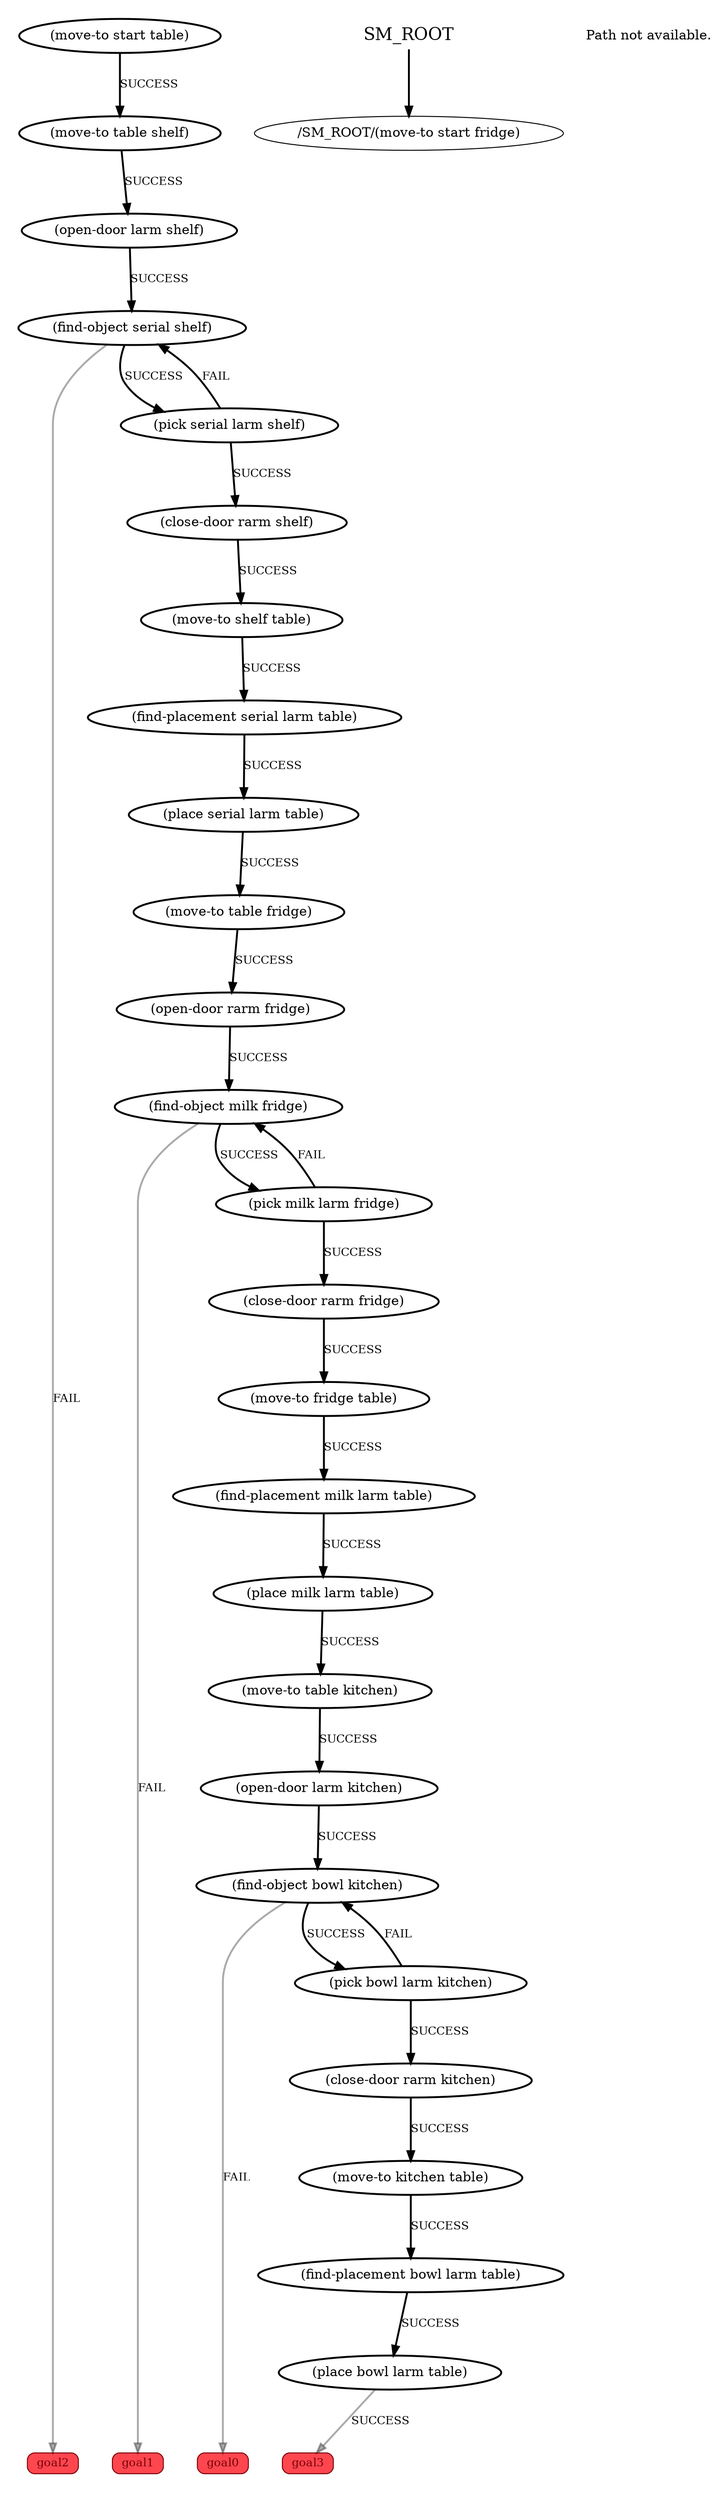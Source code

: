 digraph {
	compound=true;outputmode=nodesfirst;labeljust=l;nodesep=0.5;minlen=2;mclimit=5;clusterrank=local;ranksep=0.75;ordering="";
subgraph "cluster_/SM_ROOT" {
"color"="#00000000";
"fillcolor"="#0000000F";
"/SM_ROOT/__proxy__"  ["fontweight"="18", "URL"="/SM_ROOT", "rank"="min", "height"="0.01", "color"="gray", "shape"="plaintext", "fontsize"="18", "label"="SM_ROOT"];
subgraph "cluster_/SM_ROOT/__outcomes__" {
"color"="#FFFFFFFF";
"style"="rounded,filled";
"fillcolor"="#FFFFFF00";
"rank"="sink";
"/SM_ROOT:goal3"  ["URL"="/SM_ROOT:goal3", "shape"="box", "fontsize"="12", "fillcolor"="#FE464f", "color"="#780006", "fontcolor"="#780006", "label"="goal3", "style"="filled,rounded", "height"="0.3"];
"/SM_ROOT:goal2"  ["URL"="/SM_ROOT:goal2", "shape"="box", "fontsize"="12", "fillcolor"="#FE464f", "color"="#780006", "fontcolor"="#780006", "label"="goal2", "style"="filled,rounded", "height"="0.3"];
"/SM_ROOT:goal1"  ["URL"="/SM_ROOT:goal1", "shape"="box", "fontsize"="12", "fillcolor"="#FE464f", "color"="#780006", "fontcolor"="#780006", "label"="goal1", "style"="filled,rounded", "height"="0.3"];
"/SM_ROOT:goal0"  ["URL"="/SM_ROOT:goal0", "shape"="box", "fontsize"="12", "fillcolor"="#FE464f", "color"="#780006", "fontcolor"="#780006", "label"="goal0", "style"="filled,rounded", "height"="0.3"];
}
"/SM_ROOT/(move-to start table)"  ["color"="#000000FF", "URL"="/SM_ROOT/(move-to start table)", "style"="filled,setlinewidth(2)", "fillcolor"="#FFFFFF00", "label"="(move-to start table)"];
"/SM_ROOT/(move-to table shelf)"  ["color"="#000000FF", "URL"="/SM_ROOT/(move-to table shelf)", "style"="filled,setlinewidth(2)", "fillcolor"="#FFFFFF00", "label"="(move-to table shelf)"];
"/SM_ROOT/(open-door larm shelf)"  ["color"="#000000FF", "URL"="/SM_ROOT/(open-door larm shelf)", "style"="filled,setlinewidth(2)", "fillcolor"="#FFFFFF00", "label"="(open-door larm shelf)"];
"/SM_ROOT/(find-object serial shelf)"  ["color"="#000000FF", "URL"="/SM_ROOT/(find-object serial shelf)", "style"="filled,setlinewidth(2)", "fillcolor"="#FFFFFF00", "label"="(find-object serial shelf)"];
"/SM_ROOT/(pick serial larm shelf)"  ["color"="#000000FF", "URL"="/SM_ROOT/(pick serial larm shelf)", "style"="filled,setlinewidth(2)", "fillcolor"="#FFFFFF00", "label"="(pick serial larm shelf)"];
"/SM_ROOT/(close-door rarm shelf)"  ["color"="#000000FF", "URL"="/SM_ROOT/(close-door rarm shelf)", "style"="filled,setlinewidth(2)", "fillcolor"="#FFFFFF00", "label"="(close-door rarm shelf)"];
"/SM_ROOT/(move-to shelf table)"  ["color"="#000000FF", "URL"="/SM_ROOT/(move-to shelf table)", "style"="filled,setlinewidth(2)", "fillcolor"="#FFFFFF00", "label"="(move-to shelf table)"];
"/SM_ROOT/(find-placement serial larm table)"  ["color"="#000000FF", "URL"="/SM_ROOT/(find-placement serial larm table)", "style"="filled,setlinewidth(2)", "fillcolor"="#FFFFFF00", "label"="(find-placement serial larm table)"];
"/SM_ROOT/(place serial larm table)"  ["color"="#000000FF", "URL"="/SM_ROOT/(place serial larm table)", "style"="filled,setlinewidth(2)", "fillcolor"="#FFFFFF00", "label"="(place serial larm table)"];
"/SM_ROOT/(move-to table fridge)"  ["color"="#000000FF", "URL"="/SM_ROOT/(move-to table fridge)", "style"="filled,setlinewidth(2)", "fillcolor"="#FFFFFF00", "label"="(move-to table fridge)"];
"/SM_ROOT/(open-door rarm fridge)"  ["color"="#000000FF", "URL"="/SM_ROOT/(open-door rarm fridge)", "style"="filled,setlinewidth(2)", "fillcolor"="#FFFFFF00", "label"="(open-door rarm fridge)"];
"/SM_ROOT/(find-object milk fridge)"  ["color"="#000000FF", "URL"="/SM_ROOT/(find-object milk fridge)", "style"="filled,setlinewidth(2)", "fillcolor"="#FFFFFF00", "label"="(find-object milk fridge)"];
"/SM_ROOT/(pick milk larm fridge)"  ["color"="#000000FF", "URL"="/SM_ROOT/(pick milk larm fridge)", "style"="filled,setlinewidth(2)", "fillcolor"="#FFFFFF00", "label"="(pick milk larm fridge)"];
"/SM_ROOT/(close-door rarm fridge)"  ["color"="#000000FF", "URL"="/SM_ROOT/(close-door rarm fridge)", "style"="filled,setlinewidth(2)", "fillcolor"="#FFFFFF00", "label"="(close-door rarm fridge)"];
"/SM_ROOT/(move-to fridge table)"  ["color"="#000000FF", "URL"="/SM_ROOT/(move-to fridge table)", "style"="filled,setlinewidth(2)", "fillcolor"="#FFFFFF00", "label"="(move-to fridge table)"];
"/SM_ROOT/(find-placement milk larm table)"  ["color"="#000000FF", "URL"="/SM_ROOT/(find-placement milk larm table)", "style"="filled,setlinewidth(2)", "fillcolor"="#FFFFFF00", "label"="(find-placement milk larm table)"];
"/SM_ROOT/(place milk larm table)"  ["color"="#000000FF", "URL"="/SM_ROOT/(place milk larm table)", "style"="filled,setlinewidth(2)", "fillcolor"="#FFFFFF00", "label"="(place milk larm table)"];
"/SM_ROOT/(move-to table kitchen)"  ["color"="#000000FF", "URL"="/SM_ROOT/(move-to table kitchen)", "style"="filled,setlinewidth(2)", "fillcolor"="#FFFFFF00", "label"="(move-to table kitchen)"];
"/SM_ROOT/(open-door larm kitchen)"  ["color"="#000000FF", "URL"="/SM_ROOT/(open-door larm kitchen)", "style"="filled,setlinewidth(2)", "fillcolor"="#FFFFFF00", "label"="(open-door larm kitchen)"];
"/SM_ROOT/(find-object bowl kitchen)"  ["color"="#000000FF", "URL"="/SM_ROOT/(find-object bowl kitchen)", "style"="filled,setlinewidth(2)", "fillcolor"="#FFFFFF00", "label"="(find-object bowl kitchen)"];
"/SM_ROOT/(pick bowl larm kitchen)"  ["color"="#000000FF", "URL"="/SM_ROOT/(pick bowl larm kitchen)", "style"="filled,setlinewidth(2)", "fillcolor"="#FFFFFF00", "label"="(pick bowl larm kitchen)"];
"/SM_ROOT/(close-door rarm kitchen)"  ["color"="#000000FF", "URL"="/SM_ROOT/(close-door rarm kitchen)", "style"="filled,setlinewidth(2)", "fillcolor"="#FFFFFF00", "label"="(close-door rarm kitchen)"];
"/SM_ROOT/(move-to kitchen table)"  ["color"="#000000FF", "URL"="/SM_ROOT/(move-to kitchen table)", "style"="filled,setlinewidth(2)", "fillcolor"="#FFFFFF00", "label"="(move-to kitchen table)"];
"/SM_ROOT/(find-placement bowl larm table)"  ["color"="#000000FF", "URL"="/SM_ROOT/(find-placement bowl larm table)", "style"="filled,setlinewidth(2)", "fillcolor"="#FFFFFF00", "label"="(find-placement bowl larm table)"];
"/SM_ROOT/(place bowl larm table)"  ["color"="#000000FF", "URL"="/SM_ROOT/(place bowl larm table)", "style"="filled,setlinewidth(2)", "fillcolor"="#FFFFFF00", "label"="(place bowl larm table)"];
"/SM_ROOT/(place bowl larm table)" -> "/SM_ROOT:goal3"  ["URL"="/SM_ROOT/(place bowl larm table):SUCCESS:/SM_ROOT/goal3", "color"="#00000055", "style"="setlinewidth(2)", "fontsize"="12", "label"="SUCCESS"];
"/SM_ROOT/(find-placement bowl larm table)" -> "/SM_ROOT/(place bowl larm table)"  ["URL"="/SM_ROOT/(find-placement bowl larm table):SUCCESS:/SM_ROOT/(place bowl larm table)", "style"="setlinewidth(2)", "fontsize"="12", "label"="SUCCESS"];
"/SM_ROOT/(move-to kitchen table)" -> "/SM_ROOT/(find-placement bowl larm table)"  ["URL"="/SM_ROOT/(move-to kitchen table):SUCCESS:/SM_ROOT/(find-placement bowl larm table)", "style"="setlinewidth(2)", "fontsize"="12", "label"="SUCCESS"];
"/SM_ROOT/(close-door rarm kitchen)" -> "/SM_ROOT/(move-to kitchen table)"  ["URL"="/SM_ROOT/(close-door rarm kitchen):SUCCESS:/SM_ROOT/(move-to kitchen table)", "style"="setlinewidth(2)", "fontsize"="12", "label"="SUCCESS"];
"/SM_ROOT/(pick bowl larm kitchen)" -> "/SM_ROOT/(close-door rarm kitchen)"  ["URL"="/SM_ROOT/(pick bowl larm kitchen):SUCCESS:/SM_ROOT/(close-door rarm kitchen)", "style"="setlinewidth(2)", "fontsize"="12", "label"="SUCCESS"];
"/SM_ROOT/(pick bowl larm kitchen)" -> "/SM_ROOT/(find-object bowl kitchen)"  ["URL"="/SM_ROOT/(pick bowl larm kitchen):FAIL:/SM_ROOT/(find-object bowl kitchen)", "style"="setlinewidth(2)", "fontsize"="12", "label"="FAIL"];
"/SM_ROOT/(find-object bowl kitchen)" -> "/SM_ROOT/(pick bowl larm kitchen)"  ["URL"="/SM_ROOT/(find-object bowl kitchen):SUCCESS:/SM_ROOT/(pick bowl larm kitchen)", "style"="setlinewidth(2)", "fontsize"="12", "label"="SUCCESS"];
"/SM_ROOT/(find-object bowl kitchen)" -> "/SM_ROOT:goal0"  ["URL"="/SM_ROOT/(find-object bowl kitchen):FAIL:/SM_ROOT/goal0", "color"="#00000055", "style"="setlinewidth(2)", "fontsize"="12", "label"="FAIL"];
"/SM_ROOT/(open-door larm kitchen)" -> "/SM_ROOT/(find-object bowl kitchen)"  ["URL"="/SM_ROOT/(open-door larm kitchen):SUCCESS:/SM_ROOT/(find-object bowl kitchen)", "style"="setlinewidth(2)", "fontsize"="12", "label"="SUCCESS"];
"/SM_ROOT/(move-to table kitchen)" -> "/SM_ROOT/(open-door larm kitchen)"  ["URL"="/SM_ROOT/(move-to table kitchen):SUCCESS:/SM_ROOT/(open-door larm kitchen)", "style"="setlinewidth(2)", "fontsize"="12", "label"="SUCCESS"];
"/SM_ROOT/(place milk larm table)" -> "/SM_ROOT/(move-to table kitchen)"  ["URL"="/SM_ROOT/(place milk larm table):SUCCESS:/SM_ROOT/(move-to table kitchen)", "style"="setlinewidth(2)", "fontsize"="12", "label"="SUCCESS"];
"/SM_ROOT/(find-placement milk larm table)" -> "/SM_ROOT/(place milk larm table)"  ["URL"="/SM_ROOT/(find-placement milk larm table):SUCCESS:/SM_ROOT/(place milk larm table)", "style"="setlinewidth(2)", "fontsize"="12", "label"="SUCCESS"];
"/SM_ROOT/(move-to fridge table)" -> "/SM_ROOT/(find-placement milk larm table)"  ["URL"="/SM_ROOT/(move-to fridge table):SUCCESS:/SM_ROOT/(find-placement milk larm table)", "style"="setlinewidth(2)", "fontsize"="12", "label"="SUCCESS"];
"/SM_ROOT/(close-door rarm fridge)" -> "/SM_ROOT/(move-to fridge table)"  ["URL"="/SM_ROOT/(close-door rarm fridge):SUCCESS:/SM_ROOT/(move-to fridge table)", "style"="setlinewidth(2)", "fontsize"="12", "label"="SUCCESS"];
"/SM_ROOT/(pick milk larm fridge)" -> "/SM_ROOT/(close-door rarm fridge)"  ["URL"="/SM_ROOT/(pick milk larm fridge):SUCCESS:/SM_ROOT/(close-door rarm fridge)", "style"="setlinewidth(2)", "fontsize"="12", "label"="SUCCESS"];
"/SM_ROOT/(pick milk larm fridge)" -> "/SM_ROOT/(find-object milk fridge)"  ["URL"="/SM_ROOT/(pick milk larm fridge):FAIL:/SM_ROOT/(find-object milk fridge)", "style"="setlinewidth(2)", "fontsize"="12", "label"="FAIL"];
"/SM_ROOT/(find-object milk fridge)" -> "/SM_ROOT/(pick milk larm fridge)"  ["URL"="/SM_ROOT/(find-object milk fridge):SUCCESS:/SM_ROOT/(pick milk larm fridge)", "style"="setlinewidth(2)", "fontsize"="12", "label"="SUCCESS"];
"/SM_ROOT/(find-object milk fridge)" -> "/SM_ROOT:goal1"  ["URL"="/SM_ROOT/(find-object milk fridge):FAIL:/SM_ROOT/goal1", "color"="#00000055", "style"="setlinewidth(2)", "fontsize"="12", "label"="FAIL"];
"/SM_ROOT/(open-door rarm fridge)" -> "/SM_ROOT/(find-object milk fridge)"  ["URL"="/SM_ROOT/(open-door rarm fridge):SUCCESS:/SM_ROOT/(find-object milk fridge)", "style"="setlinewidth(2)", "fontsize"="12", "label"="SUCCESS"];
"/SM_ROOT/(move-to table fridge)" -> "/SM_ROOT/(open-door rarm fridge)"  ["URL"="/SM_ROOT/(move-to table fridge):SUCCESS:/SM_ROOT/(open-door rarm fridge)", "style"="setlinewidth(2)", "fontsize"="12", "label"="SUCCESS"];
"/SM_ROOT/(place serial larm table)" -> "/SM_ROOT/(move-to table fridge)"  ["URL"="/SM_ROOT/(place serial larm table):SUCCESS:/SM_ROOT/(move-to table fridge)", "style"="setlinewidth(2)", "fontsize"="12", "label"="SUCCESS"];
"/SM_ROOT/(find-placement serial larm table)" -> "/SM_ROOT/(place serial larm table)"  ["URL"="/SM_ROOT/(find-placement serial larm table):SUCCESS:/SM_ROOT/(place serial larm table)", "style"="setlinewidth(2)", "fontsize"="12", "label"="SUCCESS"];
"/SM_ROOT/(move-to shelf table)" -> "/SM_ROOT/(find-placement serial larm table)"  ["URL"="/SM_ROOT/(move-to shelf table):SUCCESS:/SM_ROOT/(find-placement serial larm table)", "style"="setlinewidth(2)", "fontsize"="12", "label"="SUCCESS"];
"/SM_ROOT/(close-door rarm shelf)" -> "/SM_ROOT/(move-to shelf table)"  ["URL"="/SM_ROOT/(close-door rarm shelf):SUCCESS:/SM_ROOT/(move-to shelf table)", "style"="setlinewidth(2)", "fontsize"="12", "label"="SUCCESS"];
"/SM_ROOT/(pick serial larm shelf)" -> "/SM_ROOT/(close-door rarm shelf)"  ["URL"="/SM_ROOT/(pick serial larm shelf):SUCCESS:/SM_ROOT/(close-door rarm shelf)", "style"="setlinewidth(2)", "fontsize"="12", "label"="SUCCESS"];
"/SM_ROOT/(pick serial larm shelf)" -> "/SM_ROOT/(find-object serial shelf)"  ["URL"="/SM_ROOT/(pick serial larm shelf):FAIL:/SM_ROOT/(find-object serial shelf)", "style"="setlinewidth(2)", "fontsize"="12", "label"="FAIL"];
"/SM_ROOT/(find-object serial shelf)" -> "/SM_ROOT/(pick serial larm shelf)"  ["URL"="/SM_ROOT/(find-object serial shelf):SUCCESS:/SM_ROOT/(pick serial larm shelf)", "style"="setlinewidth(2)", "fontsize"="12", "label"="SUCCESS"];
"/SM_ROOT/(find-object serial shelf)" -> "/SM_ROOT:goal2"  ["URL"="/SM_ROOT/(find-object serial shelf):FAIL:/SM_ROOT/goal2", "color"="#00000055", "style"="setlinewidth(2)", "fontsize"="12", "label"="FAIL"];
"/SM_ROOT/(open-door larm shelf)" -> "/SM_ROOT/(find-object serial shelf)"  ["URL"="/SM_ROOT/(open-door larm shelf):SUCCESS:/SM_ROOT/(find-object serial shelf)", "style"="setlinewidth(2)", "fontsize"="12", "label"="SUCCESS"];
"/SM_ROOT/(move-to table shelf)" -> "/SM_ROOT/(open-door larm shelf)"  ["URL"="/SM_ROOT/(move-to table shelf):SUCCESS:/SM_ROOT/(open-door larm shelf)", "style"="setlinewidth(2)", "fontsize"="12", "label"="SUCCESS"];
"/SM_ROOT/(move-to start table)" -> "/SM_ROOT/(move-to table shelf)"  ["URL"="/SM_ROOT/(move-to start table):SUCCESS:/SM_ROOT/(move-to table shelf)", "style"="setlinewidth(2)", "fontsize"="12", "label"="SUCCESS"];
"/SM_ROOT/__proxy__" -> "/SM_ROOT/(move-to start fridge)"  ["URL"="/SM_ROOT/__proxy__::/SM_ROOT/(move-to start fridge)", "style"="setlinewidth(2)", "fontsize"="12", "label"=""];
}
"__empty__" [label="Path not available.", shape="plaintext"]
}
